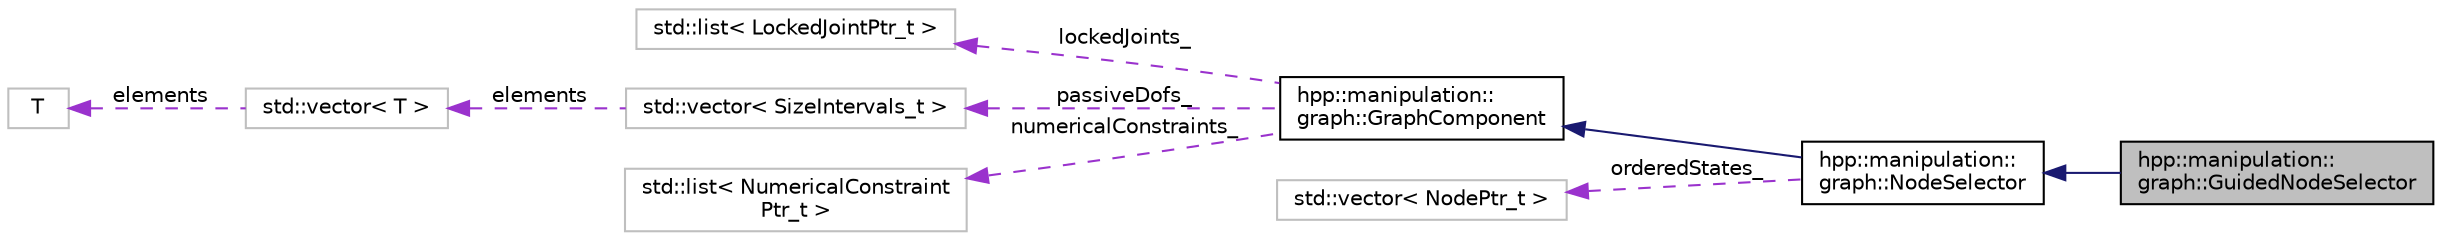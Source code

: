 digraph "hpp::manipulation::graph::GuidedNodeSelector"
{
  edge [fontname="Helvetica",fontsize="10",labelfontname="Helvetica",labelfontsize="10"];
  node [fontname="Helvetica",fontsize="10",shape=record];
  rankdir="LR";
  Node1 [label="hpp::manipulation::\lgraph::GuidedNodeSelector",height=0.2,width=0.4,color="black", fillcolor="grey75", style="filled" fontcolor="black"];
  Node2 -> Node1 [dir="back",color="midnightblue",fontsize="10",style="solid",fontname="Helvetica"];
  Node2 [label="hpp::manipulation::\lgraph::NodeSelector",height=0.2,width=0.4,color="black", fillcolor="white", style="filled",URL="$a00030.html",tooltip="This class is used to get the state of a configuration. "];
  Node3 -> Node2 [dir="back",color="midnightblue",fontsize="10",style="solid",fontname="Helvetica"];
  Node3 [label="hpp::manipulation::\lgraph::GraphComponent",height=0.2,width=0.4,color="black", fillcolor="white", style="filled",URL="$a00015.html",tooltip="Define common methods of the graph components. "];
  Node4 -> Node3 [dir="back",color="darkorchid3",fontsize="10",style="dashed",label=" lockedJoints_" ,fontname="Helvetica"];
  Node4 [label="std::list\< LockedJointPtr_t \>",height=0.2,width=0.4,color="grey75", fillcolor="white", style="filled"];
  Node5 -> Node3 [dir="back",color="darkorchid3",fontsize="10",style="dashed",label=" passiveDofs_" ,fontname="Helvetica"];
  Node5 [label="std::vector\< SizeIntervals_t \>",height=0.2,width=0.4,color="grey75", fillcolor="white", style="filled"];
  Node6 -> Node5 [dir="back",color="darkorchid3",fontsize="10",style="dashed",label=" elements" ,fontname="Helvetica"];
  Node6 [label="std::vector\< T \>",height=0.2,width=0.4,color="grey75", fillcolor="white", style="filled",tooltip="STL class. "];
  Node7 -> Node6 [dir="back",color="darkorchid3",fontsize="10",style="dashed",label=" elements" ,fontname="Helvetica"];
  Node7 [label="T",height=0.2,width=0.4,color="grey75", fillcolor="white", style="filled"];
  Node8 -> Node3 [dir="back",color="darkorchid3",fontsize="10",style="dashed",label=" numericalConstraints_" ,fontname="Helvetica"];
  Node8 [label="std::list\< NumericalConstraint\lPtr_t \>",height=0.2,width=0.4,color="grey75", fillcolor="white", style="filled"];
  Node9 -> Node2 [dir="back",color="darkorchid3",fontsize="10",style="dashed",label=" orderedStates_" ,fontname="Helvetica"];
  Node9 [label="std::vector\< NodePtr_t \>",height=0.2,width=0.4,color="grey75", fillcolor="white", style="filled"];
}
